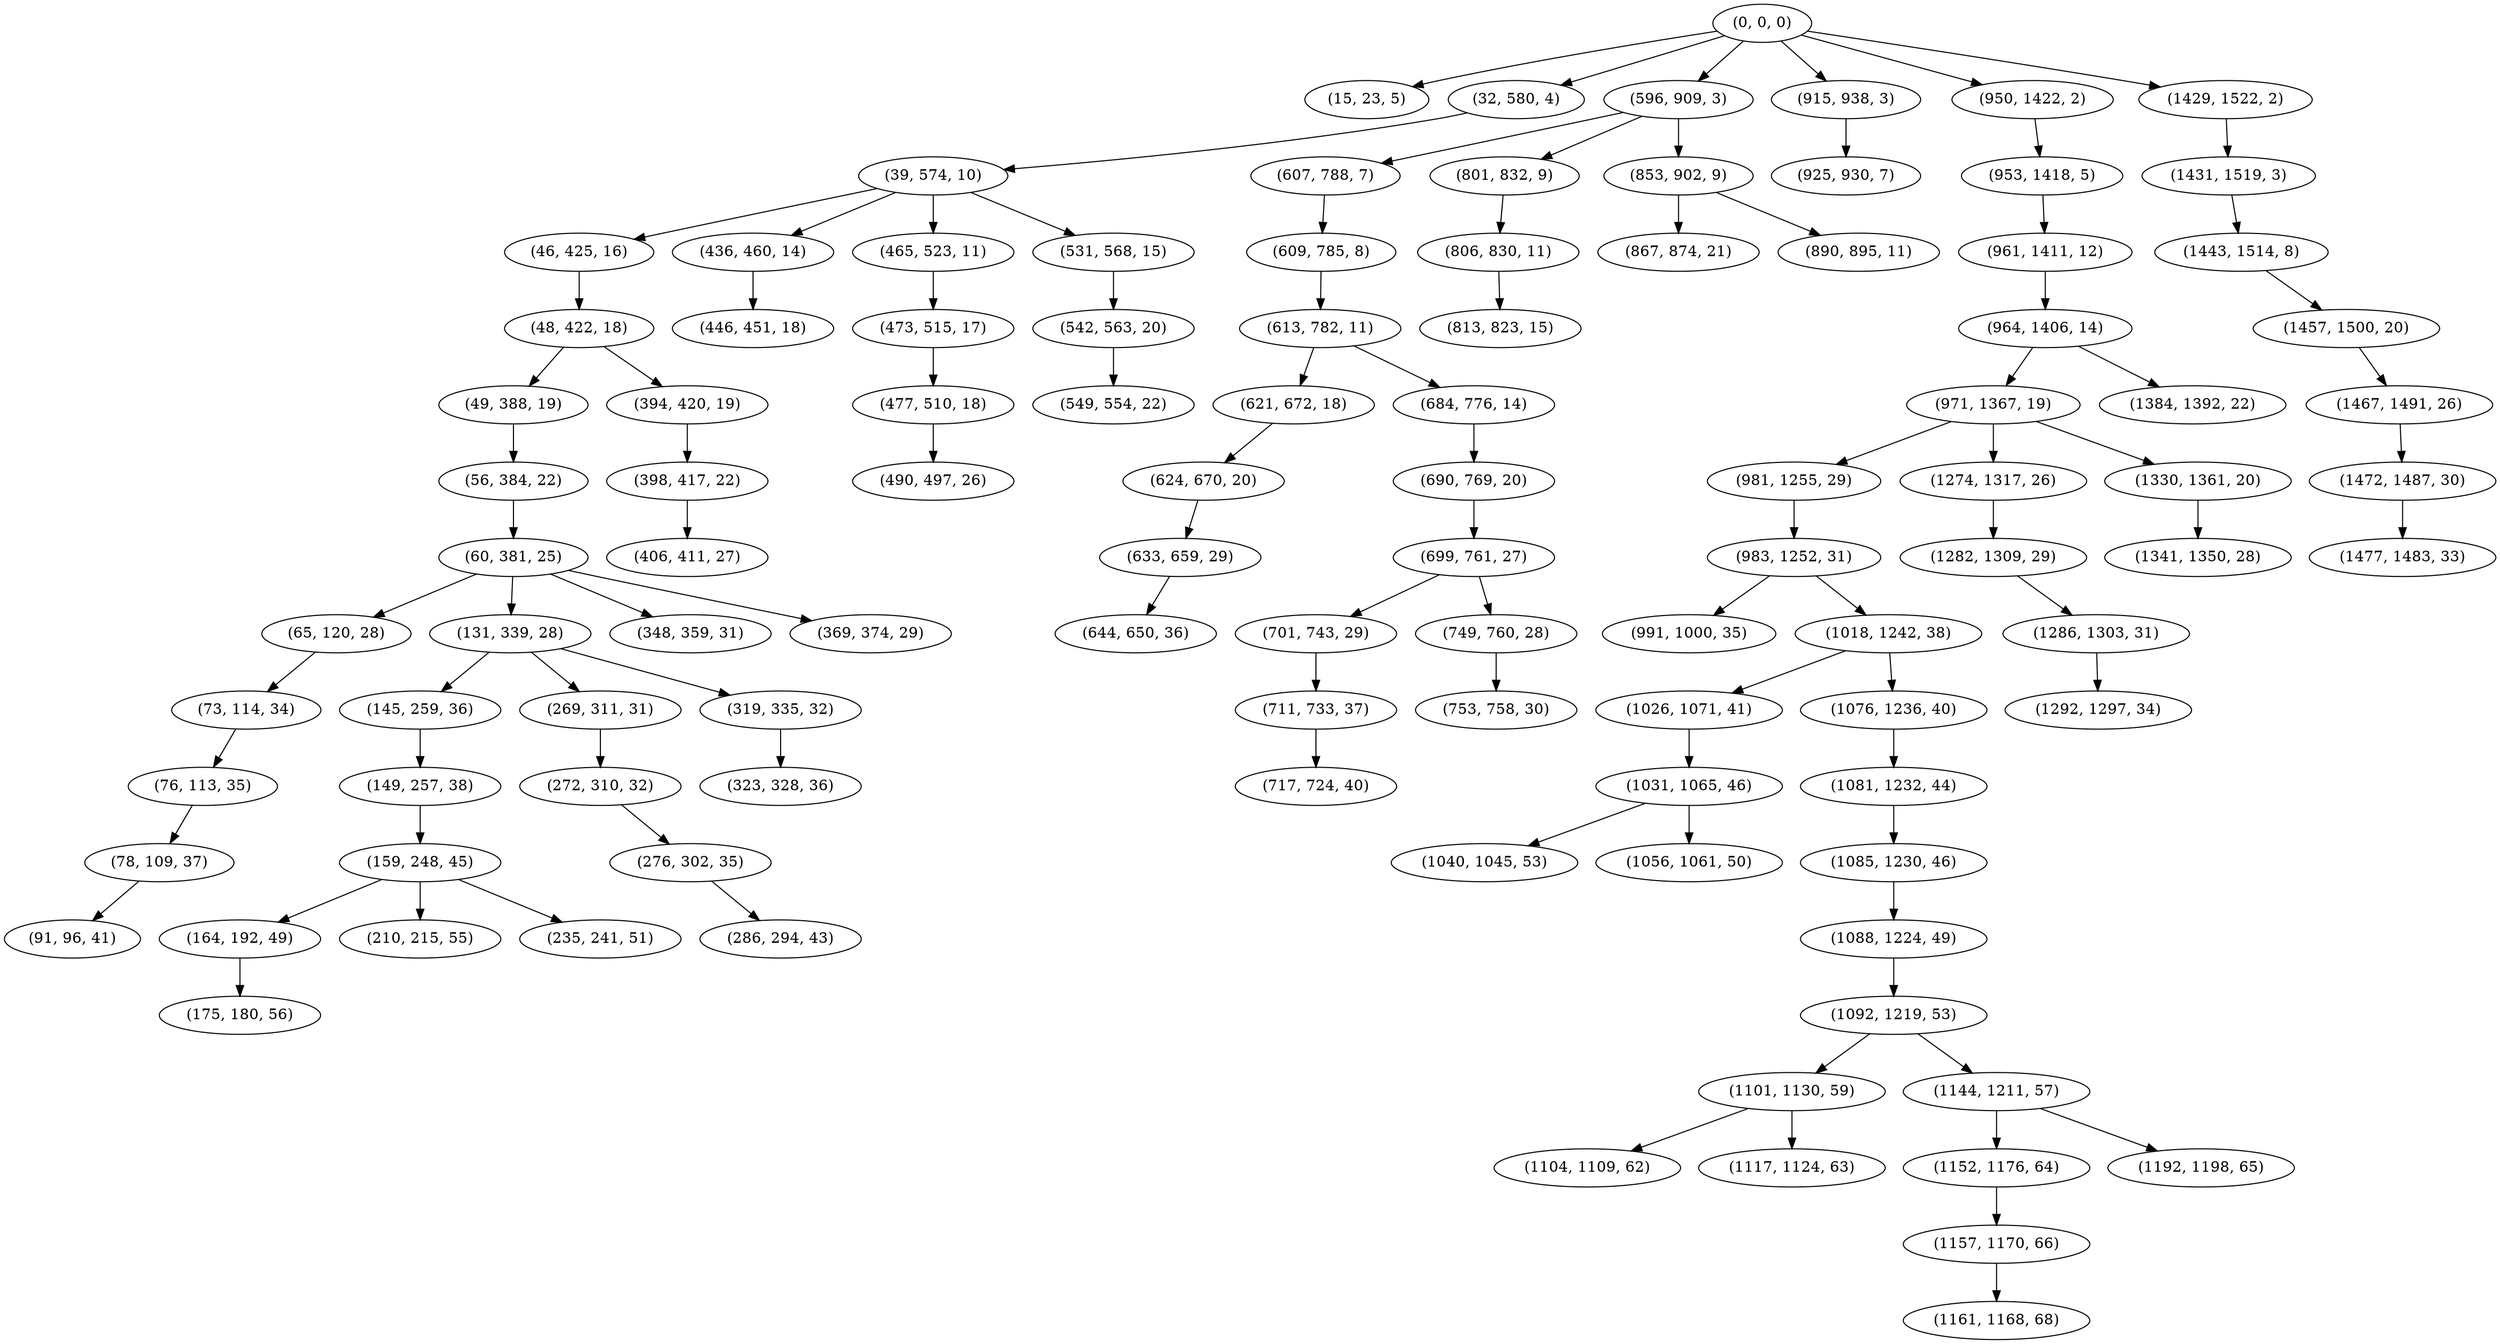 digraph tree {
    "(0, 0, 0)";
    "(15, 23, 5)";
    "(32, 580, 4)";
    "(39, 574, 10)";
    "(46, 425, 16)";
    "(48, 422, 18)";
    "(49, 388, 19)";
    "(56, 384, 22)";
    "(60, 381, 25)";
    "(65, 120, 28)";
    "(73, 114, 34)";
    "(76, 113, 35)";
    "(78, 109, 37)";
    "(91, 96, 41)";
    "(131, 339, 28)";
    "(145, 259, 36)";
    "(149, 257, 38)";
    "(159, 248, 45)";
    "(164, 192, 49)";
    "(175, 180, 56)";
    "(210, 215, 55)";
    "(235, 241, 51)";
    "(269, 311, 31)";
    "(272, 310, 32)";
    "(276, 302, 35)";
    "(286, 294, 43)";
    "(319, 335, 32)";
    "(323, 328, 36)";
    "(348, 359, 31)";
    "(369, 374, 29)";
    "(394, 420, 19)";
    "(398, 417, 22)";
    "(406, 411, 27)";
    "(436, 460, 14)";
    "(446, 451, 18)";
    "(465, 523, 11)";
    "(473, 515, 17)";
    "(477, 510, 18)";
    "(490, 497, 26)";
    "(531, 568, 15)";
    "(542, 563, 20)";
    "(549, 554, 22)";
    "(596, 909, 3)";
    "(607, 788, 7)";
    "(609, 785, 8)";
    "(613, 782, 11)";
    "(621, 672, 18)";
    "(624, 670, 20)";
    "(633, 659, 29)";
    "(644, 650, 36)";
    "(684, 776, 14)";
    "(690, 769, 20)";
    "(699, 761, 27)";
    "(701, 743, 29)";
    "(711, 733, 37)";
    "(717, 724, 40)";
    "(749, 760, 28)";
    "(753, 758, 30)";
    "(801, 832, 9)";
    "(806, 830, 11)";
    "(813, 823, 15)";
    "(853, 902, 9)";
    "(867, 874, 21)";
    "(890, 895, 11)";
    "(915, 938, 3)";
    "(925, 930, 7)";
    "(950, 1422, 2)";
    "(953, 1418, 5)";
    "(961, 1411, 12)";
    "(964, 1406, 14)";
    "(971, 1367, 19)";
    "(981, 1255, 29)";
    "(983, 1252, 31)";
    "(991, 1000, 35)";
    "(1018, 1242, 38)";
    "(1026, 1071, 41)";
    "(1031, 1065, 46)";
    "(1040, 1045, 53)";
    "(1056, 1061, 50)";
    "(1076, 1236, 40)";
    "(1081, 1232, 44)";
    "(1085, 1230, 46)";
    "(1088, 1224, 49)";
    "(1092, 1219, 53)";
    "(1101, 1130, 59)";
    "(1104, 1109, 62)";
    "(1117, 1124, 63)";
    "(1144, 1211, 57)";
    "(1152, 1176, 64)";
    "(1157, 1170, 66)";
    "(1161, 1168, 68)";
    "(1192, 1198, 65)";
    "(1274, 1317, 26)";
    "(1282, 1309, 29)";
    "(1286, 1303, 31)";
    "(1292, 1297, 34)";
    "(1330, 1361, 20)";
    "(1341, 1350, 28)";
    "(1384, 1392, 22)";
    "(1429, 1522, 2)";
    "(1431, 1519, 3)";
    "(1443, 1514, 8)";
    "(1457, 1500, 20)";
    "(1467, 1491, 26)";
    "(1472, 1487, 30)";
    "(1477, 1483, 33)";
    "(0, 0, 0)" -> "(15, 23, 5)";
    "(0, 0, 0)" -> "(32, 580, 4)";
    "(0, 0, 0)" -> "(596, 909, 3)";
    "(0, 0, 0)" -> "(915, 938, 3)";
    "(0, 0, 0)" -> "(950, 1422, 2)";
    "(0, 0, 0)" -> "(1429, 1522, 2)";
    "(32, 580, 4)" -> "(39, 574, 10)";
    "(39, 574, 10)" -> "(46, 425, 16)";
    "(39, 574, 10)" -> "(436, 460, 14)";
    "(39, 574, 10)" -> "(465, 523, 11)";
    "(39, 574, 10)" -> "(531, 568, 15)";
    "(46, 425, 16)" -> "(48, 422, 18)";
    "(48, 422, 18)" -> "(49, 388, 19)";
    "(48, 422, 18)" -> "(394, 420, 19)";
    "(49, 388, 19)" -> "(56, 384, 22)";
    "(56, 384, 22)" -> "(60, 381, 25)";
    "(60, 381, 25)" -> "(65, 120, 28)";
    "(60, 381, 25)" -> "(131, 339, 28)";
    "(60, 381, 25)" -> "(348, 359, 31)";
    "(60, 381, 25)" -> "(369, 374, 29)";
    "(65, 120, 28)" -> "(73, 114, 34)";
    "(73, 114, 34)" -> "(76, 113, 35)";
    "(76, 113, 35)" -> "(78, 109, 37)";
    "(78, 109, 37)" -> "(91, 96, 41)";
    "(131, 339, 28)" -> "(145, 259, 36)";
    "(131, 339, 28)" -> "(269, 311, 31)";
    "(131, 339, 28)" -> "(319, 335, 32)";
    "(145, 259, 36)" -> "(149, 257, 38)";
    "(149, 257, 38)" -> "(159, 248, 45)";
    "(159, 248, 45)" -> "(164, 192, 49)";
    "(159, 248, 45)" -> "(210, 215, 55)";
    "(159, 248, 45)" -> "(235, 241, 51)";
    "(164, 192, 49)" -> "(175, 180, 56)";
    "(269, 311, 31)" -> "(272, 310, 32)";
    "(272, 310, 32)" -> "(276, 302, 35)";
    "(276, 302, 35)" -> "(286, 294, 43)";
    "(319, 335, 32)" -> "(323, 328, 36)";
    "(394, 420, 19)" -> "(398, 417, 22)";
    "(398, 417, 22)" -> "(406, 411, 27)";
    "(436, 460, 14)" -> "(446, 451, 18)";
    "(465, 523, 11)" -> "(473, 515, 17)";
    "(473, 515, 17)" -> "(477, 510, 18)";
    "(477, 510, 18)" -> "(490, 497, 26)";
    "(531, 568, 15)" -> "(542, 563, 20)";
    "(542, 563, 20)" -> "(549, 554, 22)";
    "(596, 909, 3)" -> "(607, 788, 7)";
    "(596, 909, 3)" -> "(801, 832, 9)";
    "(596, 909, 3)" -> "(853, 902, 9)";
    "(607, 788, 7)" -> "(609, 785, 8)";
    "(609, 785, 8)" -> "(613, 782, 11)";
    "(613, 782, 11)" -> "(621, 672, 18)";
    "(613, 782, 11)" -> "(684, 776, 14)";
    "(621, 672, 18)" -> "(624, 670, 20)";
    "(624, 670, 20)" -> "(633, 659, 29)";
    "(633, 659, 29)" -> "(644, 650, 36)";
    "(684, 776, 14)" -> "(690, 769, 20)";
    "(690, 769, 20)" -> "(699, 761, 27)";
    "(699, 761, 27)" -> "(701, 743, 29)";
    "(699, 761, 27)" -> "(749, 760, 28)";
    "(701, 743, 29)" -> "(711, 733, 37)";
    "(711, 733, 37)" -> "(717, 724, 40)";
    "(749, 760, 28)" -> "(753, 758, 30)";
    "(801, 832, 9)" -> "(806, 830, 11)";
    "(806, 830, 11)" -> "(813, 823, 15)";
    "(853, 902, 9)" -> "(867, 874, 21)";
    "(853, 902, 9)" -> "(890, 895, 11)";
    "(915, 938, 3)" -> "(925, 930, 7)";
    "(950, 1422, 2)" -> "(953, 1418, 5)";
    "(953, 1418, 5)" -> "(961, 1411, 12)";
    "(961, 1411, 12)" -> "(964, 1406, 14)";
    "(964, 1406, 14)" -> "(971, 1367, 19)";
    "(964, 1406, 14)" -> "(1384, 1392, 22)";
    "(971, 1367, 19)" -> "(981, 1255, 29)";
    "(971, 1367, 19)" -> "(1274, 1317, 26)";
    "(971, 1367, 19)" -> "(1330, 1361, 20)";
    "(981, 1255, 29)" -> "(983, 1252, 31)";
    "(983, 1252, 31)" -> "(991, 1000, 35)";
    "(983, 1252, 31)" -> "(1018, 1242, 38)";
    "(1018, 1242, 38)" -> "(1026, 1071, 41)";
    "(1018, 1242, 38)" -> "(1076, 1236, 40)";
    "(1026, 1071, 41)" -> "(1031, 1065, 46)";
    "(1031, 1065, 46)" -> "(1040, 1045, 53)";
    "(1031, 1065, 46)" -> "(1056, 1061, 50)";
    "(1076, 1236, 40)" -> "(1081, 1232, 44)";
    "(1081, 1232, 44)" -> "(1085, 1230, 46)";
    "(1085, 1230, 46)" -> "(1088, 1224, 49)";
    "(1088, 1224, 49)" -> "(1092, 1219, 53)";
    "(1092, 1219, 53)" -> "(1101, 1130, 59)";
    "(1092, 1219, 53)" -> "(1144, 1211, 57)";
    "(1101, 1130, 59)" -> "(1104, 1109, 62)";
    "(1101, 1130, 59)" -> "(1117, 1124, 63)";
    "(1144, 1211, 57)" -> "(1152, 1176, 64)";
    "(1144, 1211, 57)" -> "(1192, 1198, 65)";
    "(1152, 1176, 64)" -> "(1157, 1170, 66)";
    "(1157, 1170, 66)" -> "(1161, 1168, 68)";
    "(1274, 1317, 26)" -> "(1282, 1309, 29)";
    "(1282, 1309, 29)" -> "(1286, 1303, 31)";
    "(1286, 1303, 31)" -> "(1292, 1297, 34)";
    "(1330, 1361, 20)" -> "(1341, 1350, 28)";
    "(1429, 1522, 2)" -> "(1431, 1519, 3)";
    "(1431, 1519, 3)" -> "(1443, 1514, 8)";
    "(1443, 1514, 8)" -> "(1457, 1500, 20)";
    "(1457, 1500, 20)" -> "(1467, 1491, 26)";
    "(1467, 1491, 26)" -> "(1472, 1487, 30)";
    "(1472, 1487, 30)" -> "(1477, 1483, 33)";
}
